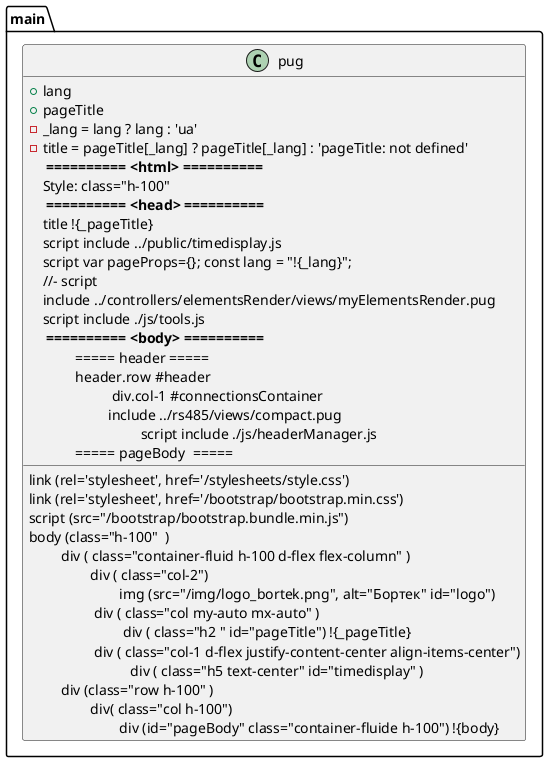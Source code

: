 @startuml

class "main.pug" {
    +lang
    +pageTitle  
    - _lang = lang ? lang : 'ua'
    - title = pageTitle[_lang] ? pageTitle[_lang] : 'pageTitle: not defined'
   ** ========== <html> ========== **
    Style: class="h-100"
   ** ========== <head> ========== **
    title !{_pageTitle}
    link (rel='stylesheet', href='/stylesheets/style.css')
    link (rel='stylesheet', href='/bootstrap/bootstrap.min.css')
    script (src="/bootstrap/bootstrap.bundle.min.js") 
    script include ../public/timedisplay.js
    script var pageProps={}; const lang = "!{_lang}";
    //- script
    include ../controllers/elementsRender/views/myElementsRender.pug
    script include ./js/tools.js
 ** ========== <body> ========== **
    body (class="h-100"  )
        \t ===== header =====
        \t div ( class="container-fluid h-100 d-flex flex-column" ) 
        \t header.row #header
        \t\t div ( class="col-2")
          \t\t\t img (src="/img/logo_bortek.png", alt="Бортек" id="logo")
        \t\t  div ( class="col my-auto mx-auto" )
          \t\t\t  div ( class="h2 " id="pageTitle") !{_pageTitle}
        \t\t   div.col-1 #connectionsContainer
        \t\t  include ../rs485/views/compact.pug
        \t\t  div ( class="col-1 d-flex justify-content-center align-items-center")
            \t\t\t    div ( class="h5 text-center" id="timedisplay" )
            \t\t\t   script include ./js/headerManager.js
        \t ===== pageBody  ===== 
    \t div (class="row h-100" ) 
       \t\t div( class="col h-100")
          \t\t\t div (id="pageBody" class="container-fluide h-100") !{body}
}

@enduml